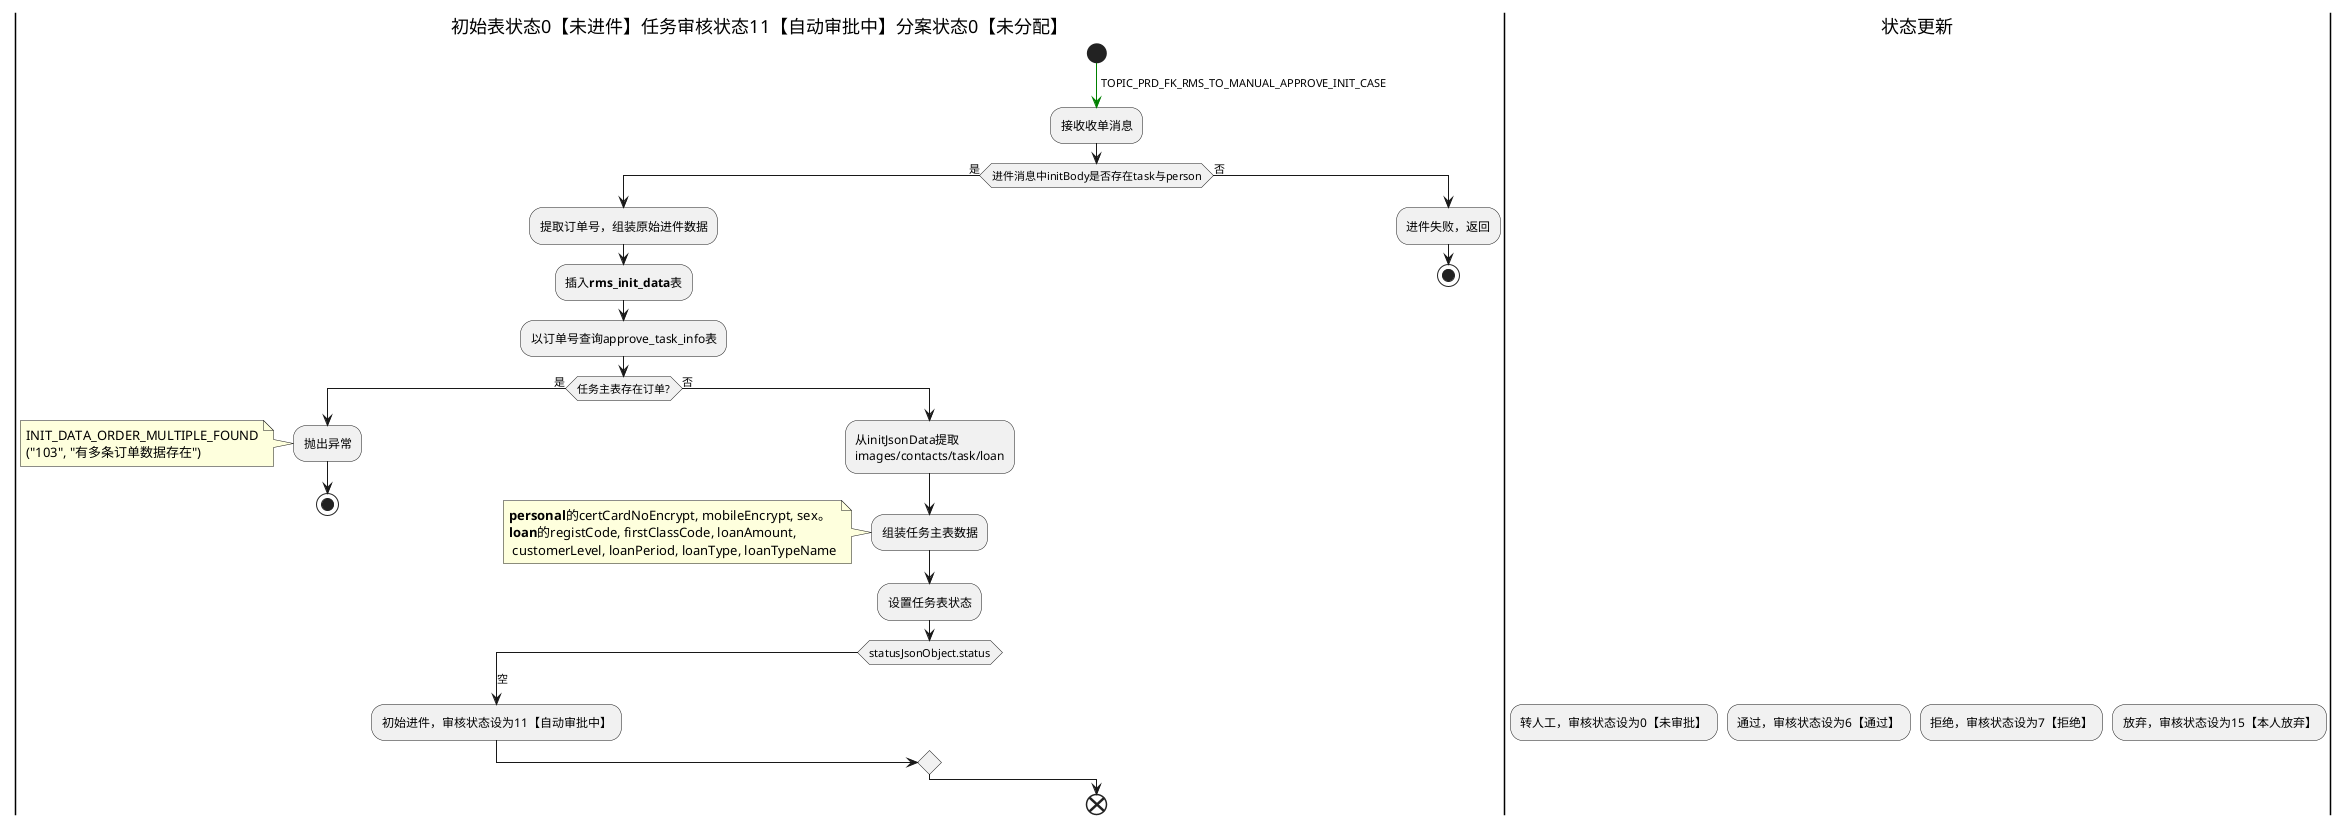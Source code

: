 @startuml

|初始表状态0【未进件】任务审核状态11【自动审批中】分案状态0【未分配】|
start
-[#green]->TOPIC_PRD_FK_RMS_TO_MANUAL_APPROVE_INIT_CASE;
:接收收单消息;
if (进件消息中initBody是否存在task与person) then (是)
	:提取订单号，组装原始进件数据;
	:插入<b>rms_init_data</b>表;
	:以订单号查询approve_task_info表;
	if (任务主表存在订单?) then (是)
		:抛出异常;
		note left:INIT_DATA_ORDER_MULTIPLE_FOUND\n("103", "有多条订单数据存在")
		stop
		else (否)
		:从initJsonData提取
		images/contacts/task/loan;
		:组装任务主表数据;
			note left
			<b>personal</b>的certCardNoEncrypt, mobileEncrypt, sex。
			<b>loan</b>的registCode, firstClassCode, loanAmount,
			 customerLevel, loanPeriod, loanType, loanTypeName
			end note
		:设置任务表状态;
		switch (statusJsonObject.status)
		case (空)
			:初始进件，审核状态设为11【自动审批中】;
|状态更新|

		case (0)
			:转人工，审核状态设为0【未审批】;
		case (6)
			:通过，审核状态设为6【通过】;
		case (7)
			:拒绝，审核状态设为7【拒绝】;
		case (15)
			:放弃，审核状态设为15【本人放弃】;
		endswitch
	endif
|初始表状态0【未进件】任务审核状态11【自动审批中】分案状态0【未分配】|
else (否)
			:进件失败，返回;
			stop
endif
end
@enduml